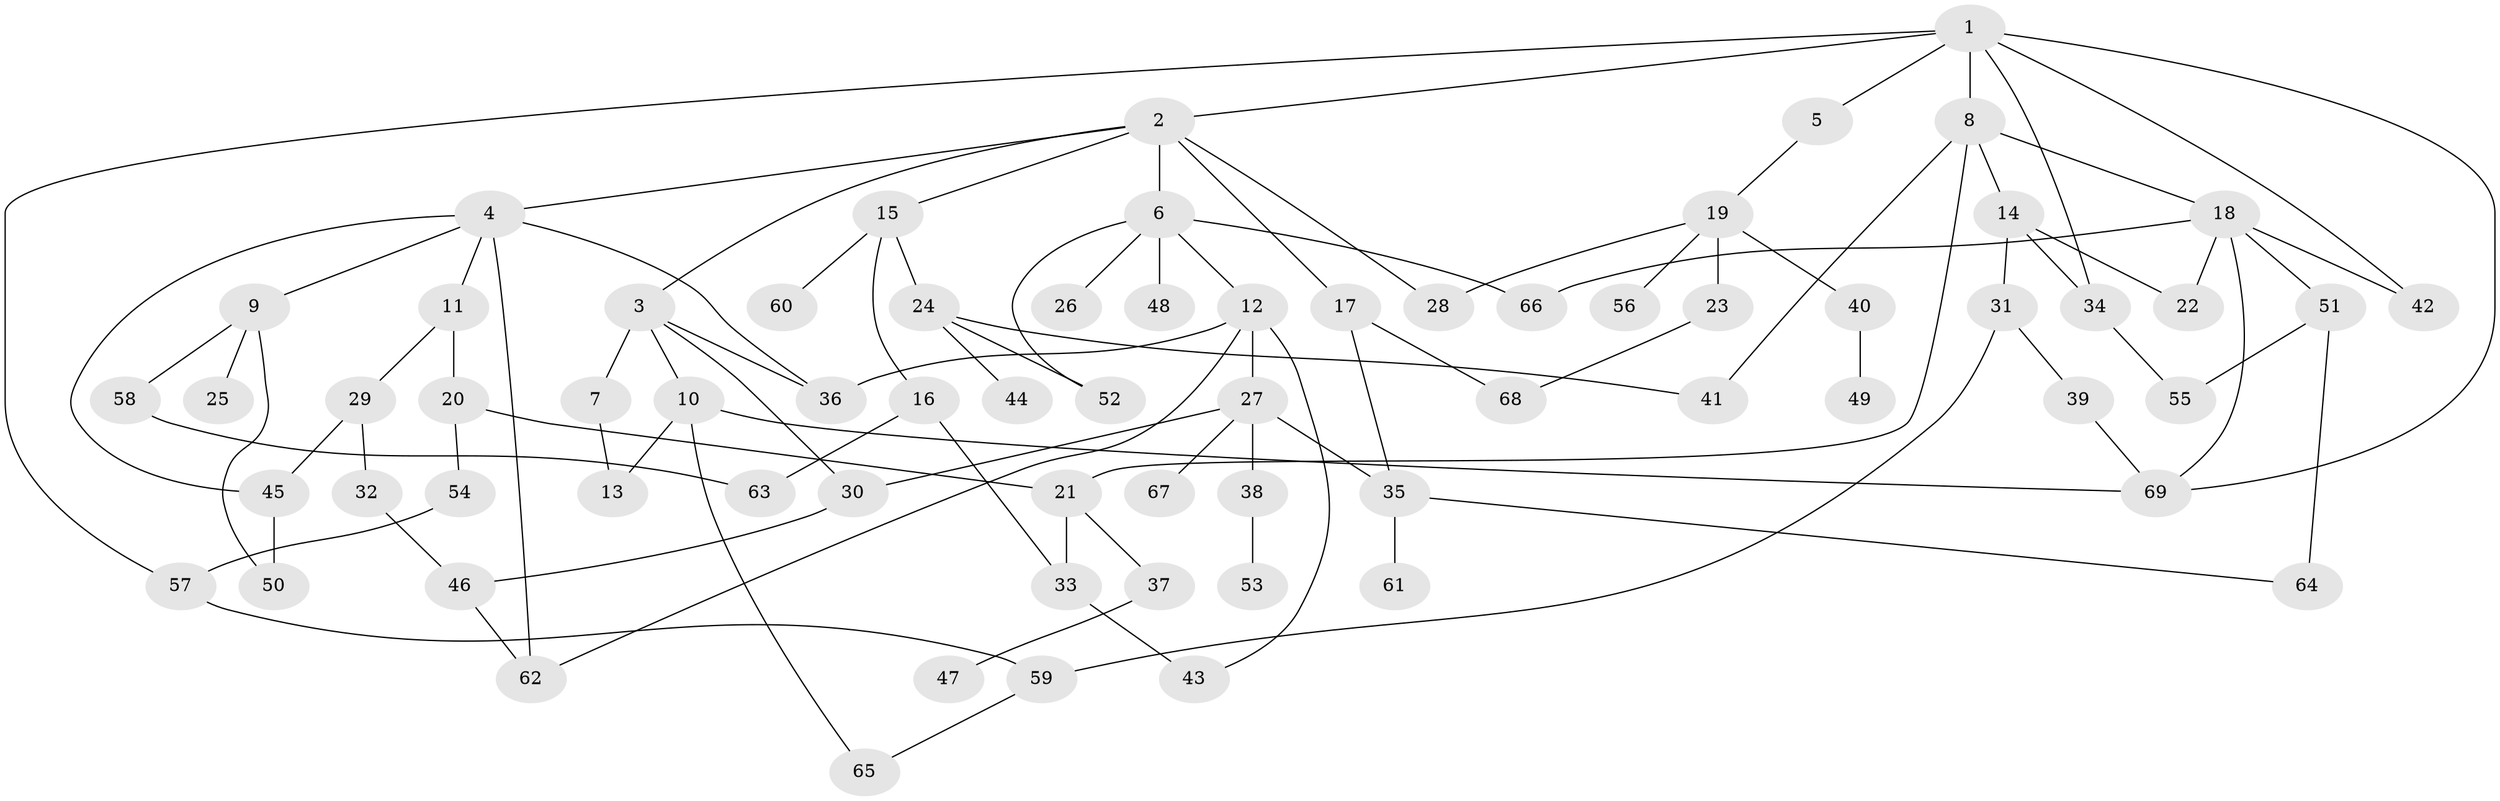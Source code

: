 // coarse degree distribution, {3: 0.22857142857142856, 7: 0.05714285714285714, 2: 0.2, 6: 0.17142857142857143, 1: 0.17142857142857143, 4: 0.17142857142857143}
// Generated by graph-tools (version 1.1) at 2025/36/03/04/25 23:36:12]
// undirected, 69 vertices, 98 edges
graph export_dot {
  node [color=gray90,style=filled];
  1;
  2;
  3;
  4;
  5;
  6;
  7;
  8;
  9;
  10;
  11;
  12;
  13;
  14;
  15;
  16;
  17;
  18;
  19;
  20;
  21;
  22;
  23;
  24;
  25;
  26;
  27;
  28;
  29;
  30;
  31;
  32;
  33;
  34;
  35;
  36;
  37;
  38;
  39;
  40;
  41;
  42;
  43;
  44;
  45;
  46;
  47;
  48;
  49;
  50;
  51;
  52;
  53;
  54;
  55;
  56;
  57;
  58;
  59;
  60;
  61;
  62;
  63;
  64;
  65;
  66;
  67;
  68;
  69;
  1 -- 2;
  1 -- 5;
  1 -- 8;
  1 -- 42;
  1 -- 34;
  1 -- 57;
  1 -- 69;
  2 -- 3;
  2 -- 4;
  2 -- 6;
  2 -- 15;
  2 -- 17;
  2 -- 28;
  3 -- 7;
  3 -- 10;
  3 -- 36;
  3 -- 30;
  4 -- 9;
  4 -- 11;
  4 -- 62;
  4 -- 45;
  4 -- 36;
  5 -- 19;
  6 -- 12;
  6 -- 26;
  6 -- 48;
  6 -- 52;
  6 -- 66;
  7 -- 13;
  8 -- 14;
  8 -- 18;
  8 -- 21;
  8 -- 41;
  9 -- 25;
  9 -- 58;
  9 -- 50;
  10 -- 13;
  10 -- 65;
  10 -- 69;
  11 -- 20;
  11 -- 29;
  12 -- 27;
  12 -- 43;
  12 -- 36;
  12 -- 62;
  14 -- 31;
  14 -- 34;
  14 -- 22;
  15 -- 16;
  15 -- 24;
  15 -- 60;
  16 -- 33;
  16 -- 63;
  17 -- 35;
  17 -- 68;
  18 -- 22;
  18 -- 51;
  18 -- 66;
  18 -- 69;
  18 -- 42;
  19 -- 23;
  19 -- 28;
  19 -- 40;
  19 -- 56;
  20 -- 54;
  20 -- 21;
  21 -- 37;
  21 -- 33;
  23 -- 68;
  24 -- 44;
  24 -- 52;
  24 -- 41;
  27 -- 30;
  27 -- 38;
  27 -- 67;
  27 -- 35;
  29 -- 32;
  29 -- 45;
  30 -- 46;
  31 -- 39;
  31 -- 59;
  32 -- 46;
  33 -- 43;
  34 -- 55;
  35 -- 61;
  35 -- 64;
  37 -- 47;
  38 -- 53;
  39 -- 69;
  40 -- 49;
  45 -- 50;
  46 -- 62;
  51 -- 64;
  51 -- 55;
  54 -- 57;
  57 -- 59;
  58 -- 63;
  59 -- 65;
}
